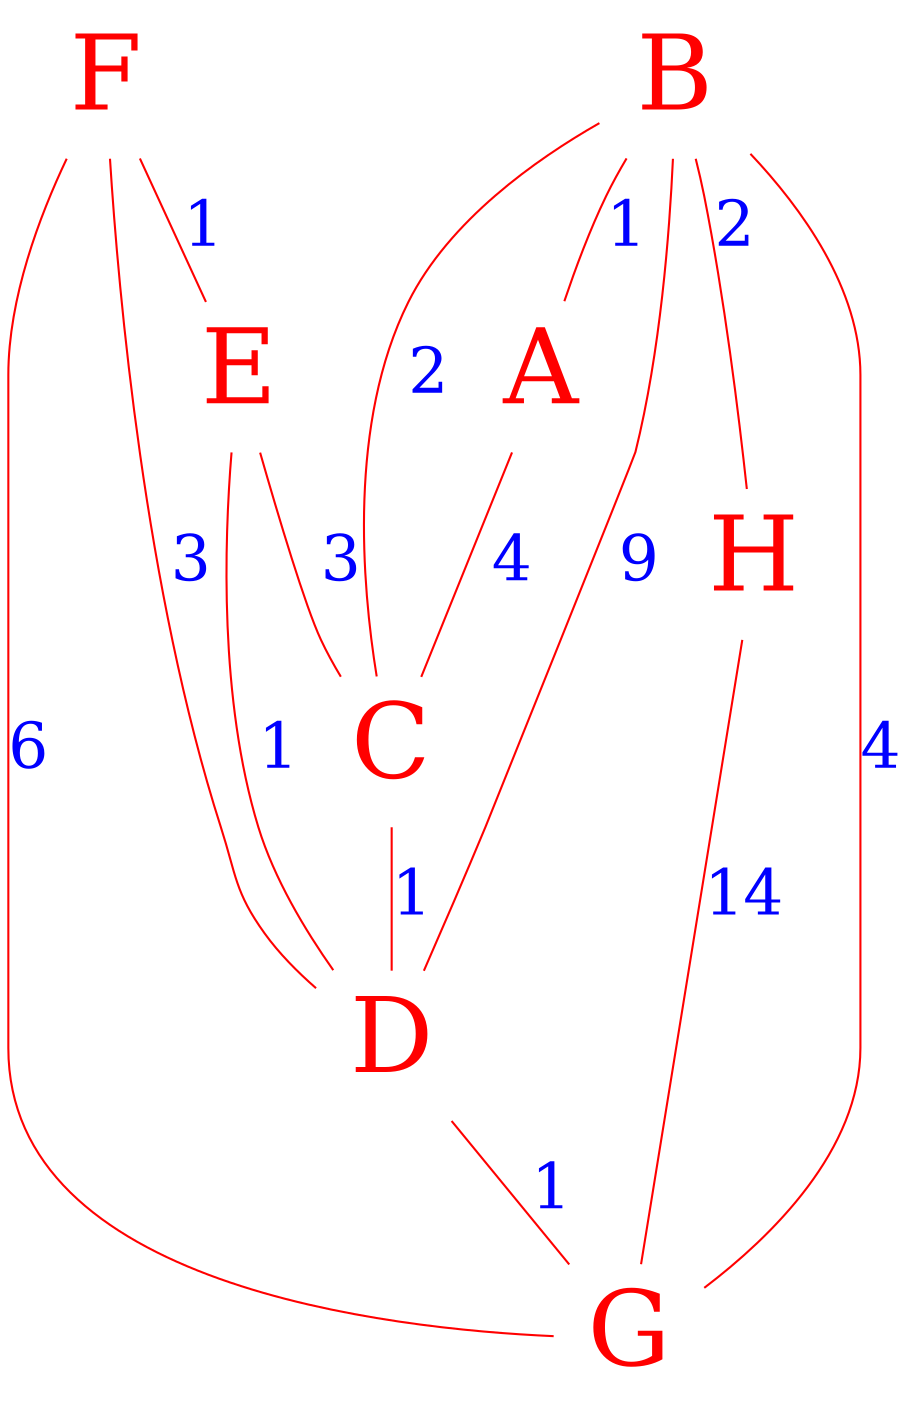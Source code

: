 graph {
node [image="image.png" shape="none" width="1" height="1" fixedsize=true fontcolor="red" fontsize="50pt"];
edge [fontsize="30pt" color="red" fontcolor="blue"];
F [pos="1,2.5!"];
E [pos="4.5,1!"];
D [pos="3,4!"];
C [pos="7,4!"];
G [pos="1.5,6!"];
H [pos="4,8!"];
B [pos="7,8!"];
A [pos="10,5.5!"];
B--G [label="4"];
B--H [label="2"];
B--A [label="1"];
A--C [label="4"];
B--C [label="2"];
C--D [label="1"];
B--D [label="9"];
D--G [label="1"];
H--G [label="14"];
F--G [label="6"];
F--D [label="3"];
F--E [label="1"];
E--C [label="3"];
D--E [label="1"];
}
